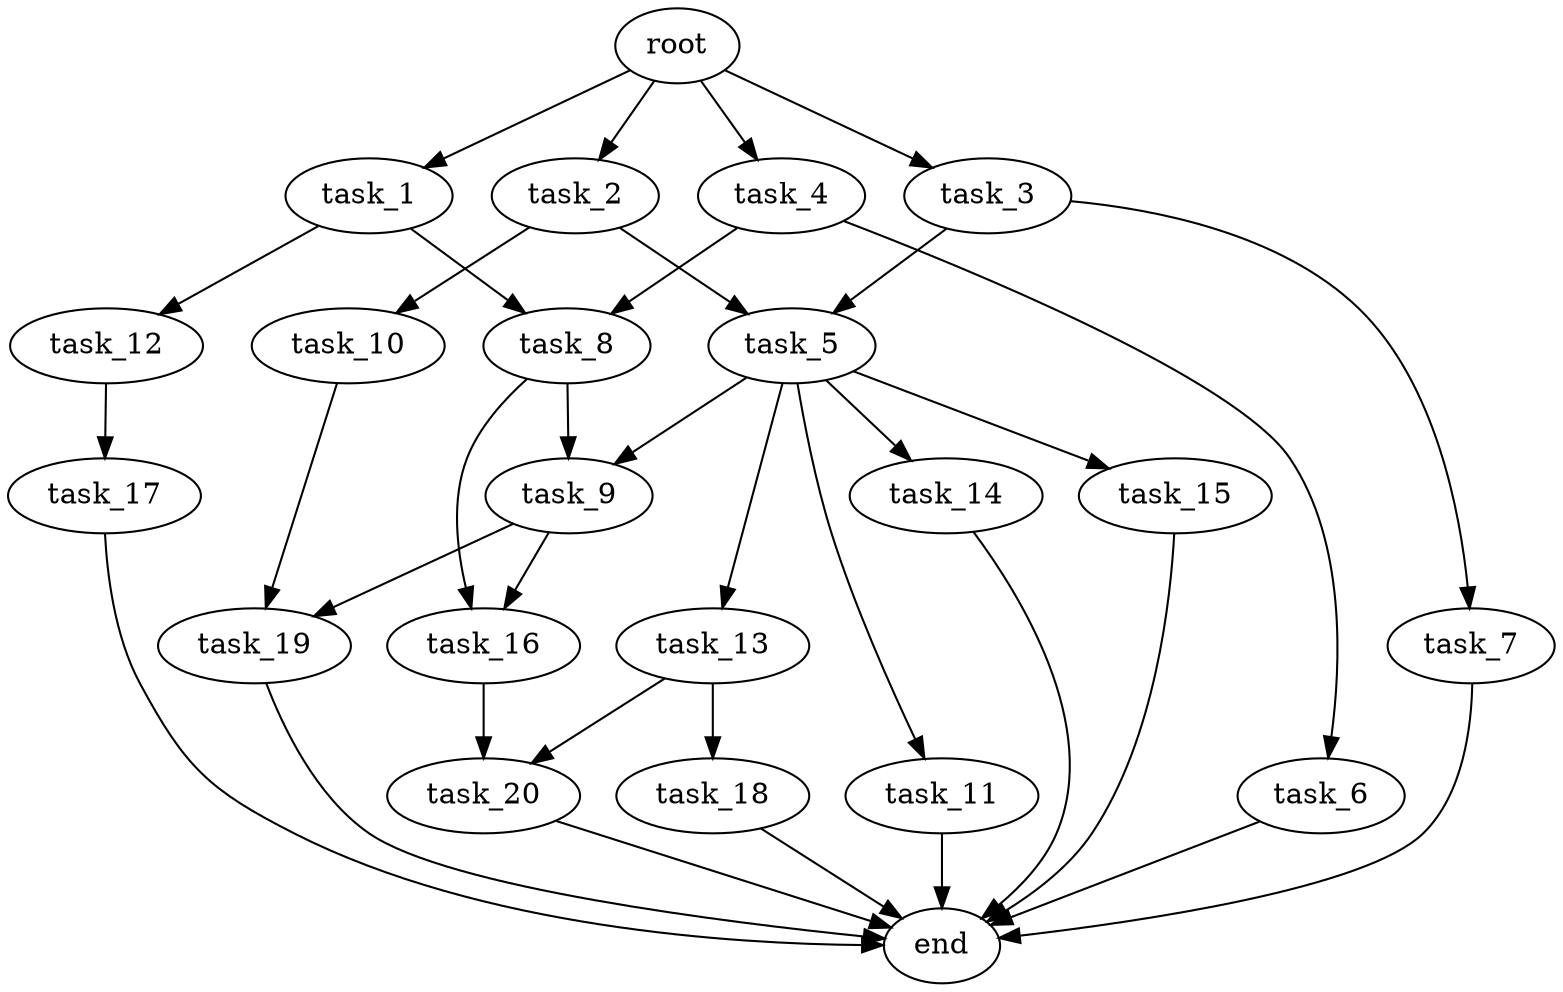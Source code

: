 digraph G {
  root [size="0.000000e+00"];
  task_1 [size="5.005157e+09"];
  task_2 [size="3.450329e+09"];
  task_3 [size="2.466020e+08"];
  task_4 [size="1.046389e+09"];
  task_5 [size="4.160338e+09"];
  task_6 [size="9.617317e+09"];
  task_7 [size="1.161577e+09"];
  task_8 [size="9.406821e+09"];
  task_9 [size="1.417610e+09"];
  task_10 [size="3.119592e+09"];
  task_11 [size="4.553871e+09"];
  task_12 [size="2.069466e+09"];
  task_13 [size="4.829777e+09"];
  task_14 [size="4.762149e+09"];
  task_15 [size="4.382221e+09"];
  task_16 [size="6.967936e+09"];
  task_17 [size="3.189776e+09"];
  task_18 [size="3.003341e+09"];
  task_19 [size="8.102049e+09"];
  task_20 [size="1.151738e+09"];
  end [size="0.000000e+00"];

  root -> task_1 [size="1.000000e-12"];
  root -> task_2 [size="1.000000e-12"];
  root -> task_3 [size="1.000000e-12"];
  root -> task_4 [size="1.000000e-12"];
  task_1 -> task_8 [size="4.703410e+08"];
  task_1 -> task_12 [size="2.069466e+08"];
  task_2 -> task_5 [size="2.080169e+08"];
  task_2 -> task_10 [size="3.119592e+08"];
  task_3 -> task_5 [size="2.080169e+08"];
  task_3 -> task_7 [size="1.161577e+08"];
  task_4 -> task_6 [size="9.617317e+08"];
  task_4 -> task_8 [size="4.703410e+08"];
  task_5 -> task_9 [size="7.088050e+07"];
  task_5 -> task_11 [size="4.553871e+08"];
  task_5 -> task_13 [size="4.829777e+08"];
  task_5 -> task_14 [size="4.762149e+08"];
  task_5 -> task_15 [size="4.382221e+08"];
  task_6 -> end [size="1.000000e-12"];
  task_7 -> end [size="1.000000e-12"];
  task_8 -> task_9 [size="7.088050e+07"];
  task_8 -> task_16 [size="3.483968e+08"];
  task_9 -> task_16 [size="3.483968e+08"];
  task_9 -> task_19 [size="4.051025e+08"];
  task_10 -> task_19 [size="4.051025e+08"];
  task_11 -> end [size="1.000000e-12"];
  task_12 -> task_17 [size="3.189776e+08"];
  task_13 -> task_18 [size="3.003341e+08"];
  task_13 -> task_20 [size="5.758688e+07"];
  task_14 -> end [size="1.000000e-12"];
  task_15 -> end [size="1.000000e-12"];
  task_16 -> task_20 [size="5.758688e+07"];
  task_17 -> end [size="1.000000e-12"];
  task_18 -> end [size="1.000000e-12"];
  task_19 -> end [size="1.000000e-12"];
  task_20 -> end [size="1.000000e-12"];
}
